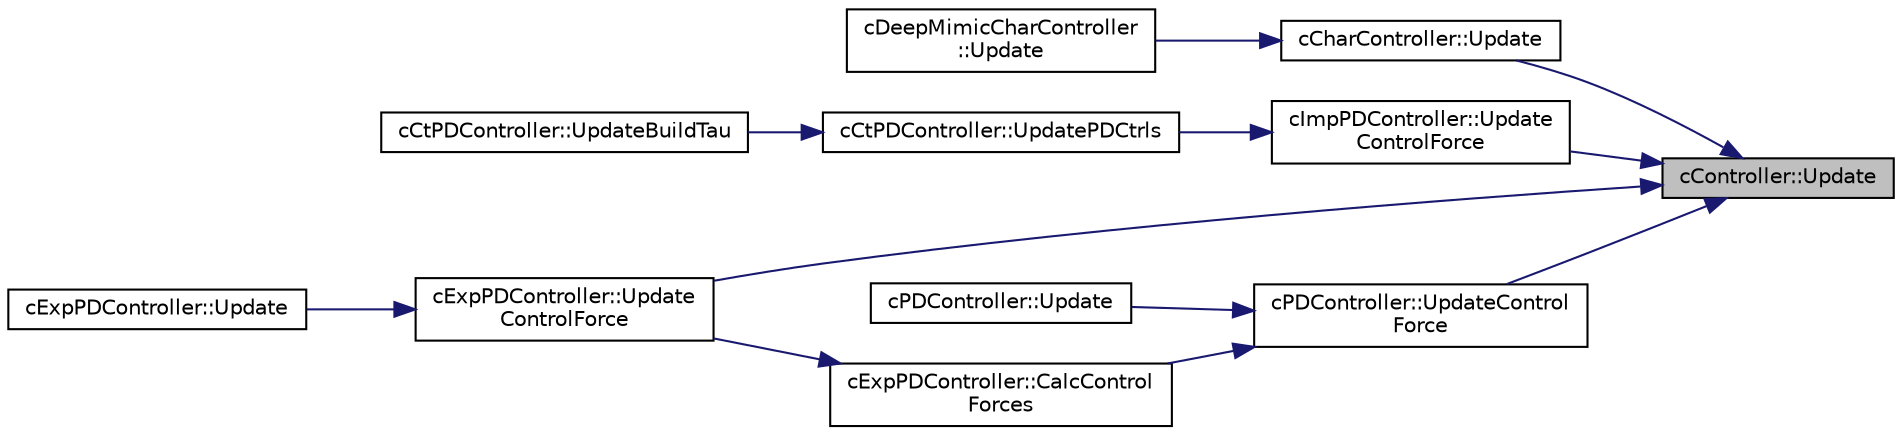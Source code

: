 digraph "cController::Update"
{
 // LATEX_PDF_SIZE
  edge [fontname="Helvetica",fontsize="10",labelfontname="Helvetica",labelfontsize="10"];
  node [fontname="Helvetica",fontsize="10",shape=record];
  rankdir="RL";
  Node1 [label="cController::Update",height=0.2,width=0.4,color="black", fillcolor="grey75", style="filled", fontcolor="black",tooltip=" "];
  Node1 -> Node2 [dir="back",color="midnightblue",fontsize="10",style="solid",fontname="Helvetica"];
  Node2 [label="cCharController::Update",height=0.2,width=0.4,color="black", fillcolor="white", style="filled",URL="$classc_char_controller.html#ad9384312094514d54c7e1fb7a0a29464",tooltip=" "];
  Node2 -> Node3 [dir="back",color="midnightblue",fontsize="10",style="solid",fontname="Helvetica"];
  Node3 [label="cDeepMimicCharController\l::Update",height=0.2,width=0.4,color="black", fillcolor="white", style="filled",URL="$classc_deep_mimic_char_controller.html#ad3645072b817da8f199e060f0492aa6a",tooltip=" "];
  Node1 -> Node4 [dir="back",color="midnightblue",fontsize="10",style="solid",fontname="Helvetica"];
  Node4 [label="cExpPDController::Update\lControlForce",height=0.2,width=0.4,color="black", fillcolor="white", style="filled",URL="$classc_exp_p_d_controller.html#a6b4a1188fd67fed8f631f6ce415c4736",tooltip=" "];
  Node4 -> Node5 [dir="back",color="midnightblue",fontsize="10",style="solid",fontname="Helvetica"];
  Node5 [label="cExpPDController::Update",height=0.2,width=0.4,color="black", fillcolor="white", style="filled",URL="$classc_exp_p_d_controller.html#a82436261295d0a3082a276bfbc2e7ff8",tooltip=" "];
  Node1 -> Node6 [dir="back",color="midnightblue",fontsize="10",style="solid",fontname="Helvetica"];
  Node6 [label="cImpPDController::Update\lControlForce",height=0.2,width=0.4,color="black", fillcolor="white", style="filled",URL="$classc_imp_p_d_controller.html#a1720b102b3336b93c5d09d6740492eec",tooltip=" "];
  Node6 -> Node7 [dir="back",color="midnightblue",fontsize="10",style="solid",fontname="Helvetica"];
  Node7 [label="cCtPDController::UpdatePDCtrls",height=0.2,width=0.4,color="black", fillcolor="white", style="filled",URL="$classc_ct_p_d_controller.html#a6125968b7f2f754ff772124f23ad6298",tooltip=" "];
  Node7 -> Node8 [dir="back",color="midnightblue",fontsize="10",style="solid",fontname="Helvetica"];
  Node8 [label="cCtPDController::UpdateBuildTau",height=0.2,width=0.4,color="black", fillcolor="white", style="filled",URL="$classc_ct_p_d_controller.html#a60b43d5fabd5bd4f6d9528f09115e11d",tooltip=" "];
  Node1 -> Node9 [dir="back",color="midnightblue",fontsize="10",style="solid",fontname="Helvetica"];
  Node9 [label="cPDController::UpdateControl\lForce",height=0.2,width=0.4,color="black", fillcolor="white", style="filled",URL="$classc_p_d_controller.html#a55bc39133f19f258f9765c6619838f92",tooltip=" "];
  Node9 -> Node10 [dir="back",color="midnightblue",fontsize="10",style="solid",fontname="Helvetica"];
  Node10 [label="cExpPDController::CalcControl\lForces",height=0.2,width=0.4,color="black", fillcolor="white", style="filled",URL="$classc_exp_p_d_controller.html#ab89c0bc19d88877c69b48c32a2afe9e2",tooltip=" "];
  Node10 -> Node4 [dir="back",color="midnightblue",fontsize="10",style="solid",fontname="Helvetica"];
  Node9 -> Node11 [dir="back",color="midnightblue",fontsize="10",style="solid",fontname="Helvetica"];
  Node11 [label="cPDController::Update",height=0.2,width=0.4,color="black", fillcolor="white", style="filled",URL="$classc_p_d_controller.html#a21691ce60be812e16d73e13a909b5698",tooltip=" "];
}
